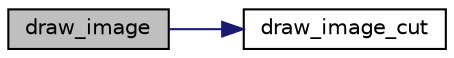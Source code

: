 digraph "draw_image"
{
 // LATEX_PDF_SIZE
  edge [fontname="Helvetica",fontsize="10",labelfontname="Helvetica",labelfontsize="10"];
  node [fontname="Helvetica",fontsize="10",shape=record];
  rankdir="LR";
  Node1 [label="draw_image",height=0.2,width=0.4,color="black", fillcolor="grey75", style="filled", fontcolor="black",tooltip="Dessine l'image dans la fenêtre."];
  Node1 -> Node2 [color="midnightblue",fontsize="10",style="solid",fontname="Helvetica"];
  Node2 [label="draw_image_cut",height=0.2,width=0.4,color="black", fillcolor="white", style="filled",URL="$frame_8c.html#a6806582f5c44c6196cedaf9ac7213fe3",tooltip="Dessine l'image dans la case correspondante."];
}
